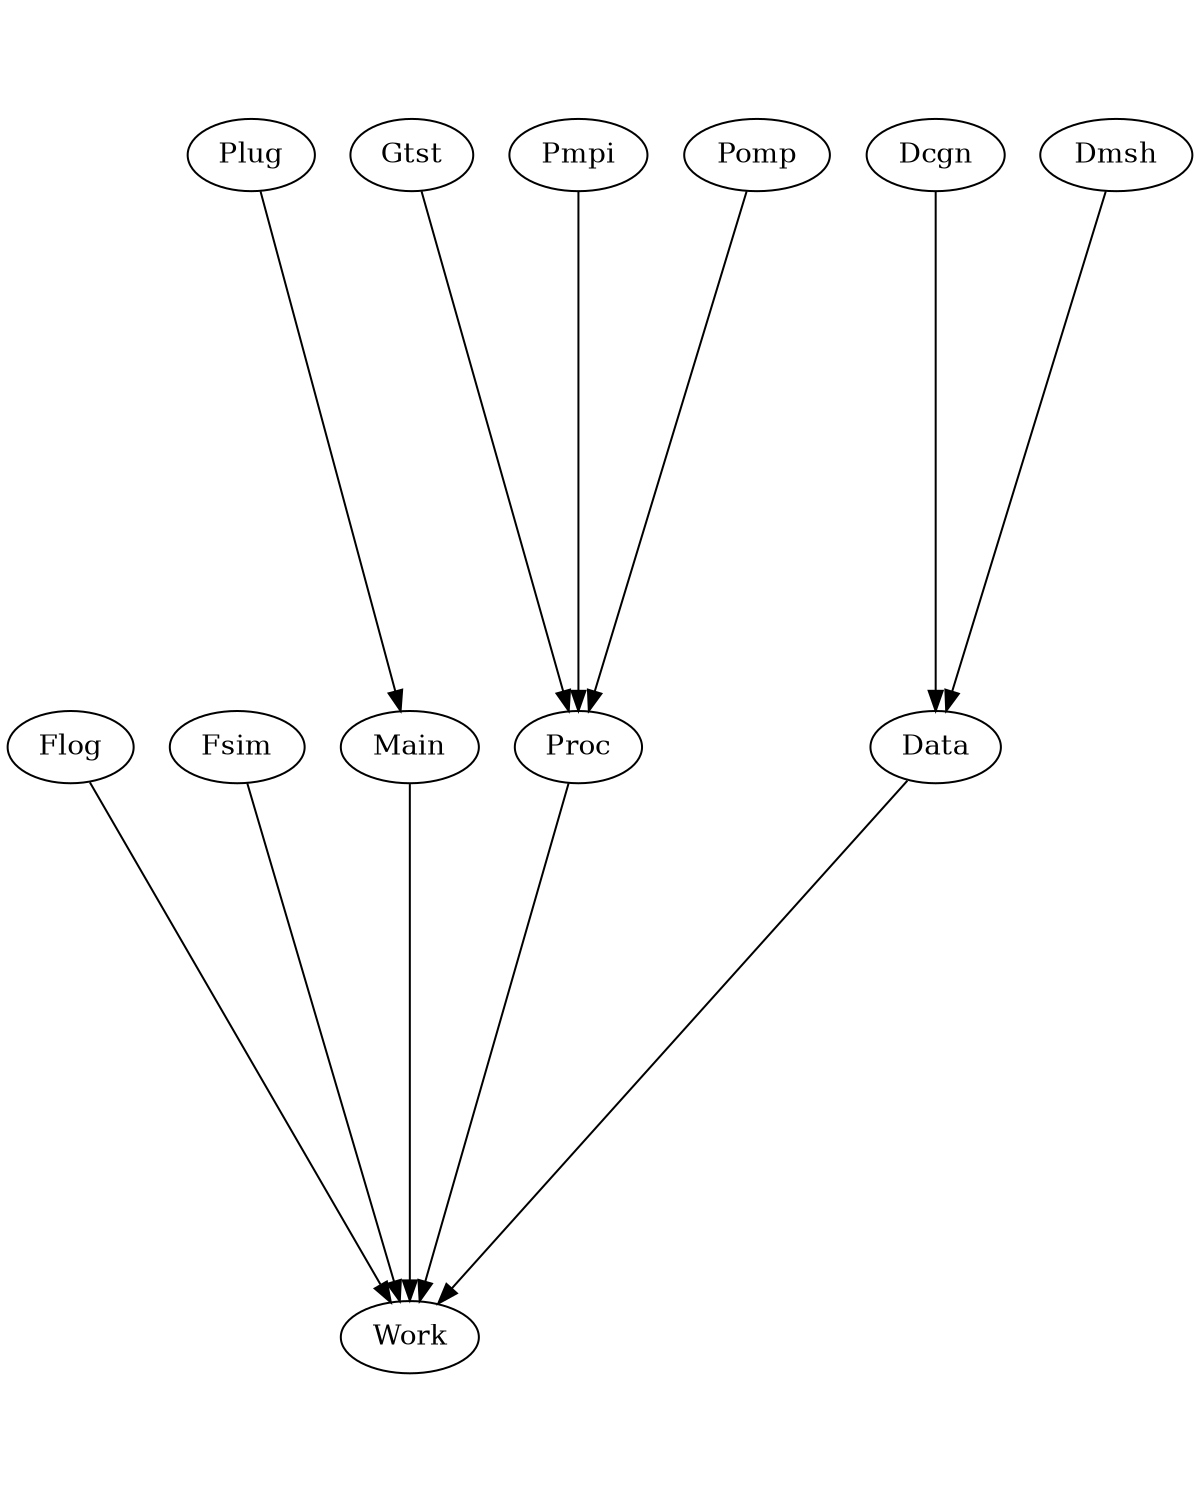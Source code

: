 digraph "source tree" {
overlap=scale;
size="8,10";
ratio="fill";
fontsize="16";
fontname="Helvetica";
clusterrank="local";
"Data" -> "Work"
"Flog" -> "Work"
"Fsim" -> "Work"
"Main" -> "Work"
"Plug" -> "Main"
"Proc" -> "Work"
"Dcgn" -> "Data"
"Dmsh" -> "Data"
"Gtst" -> "Proc"
"Pmpi" -> "Proc"
"Pomp" -> "Proc"
}
